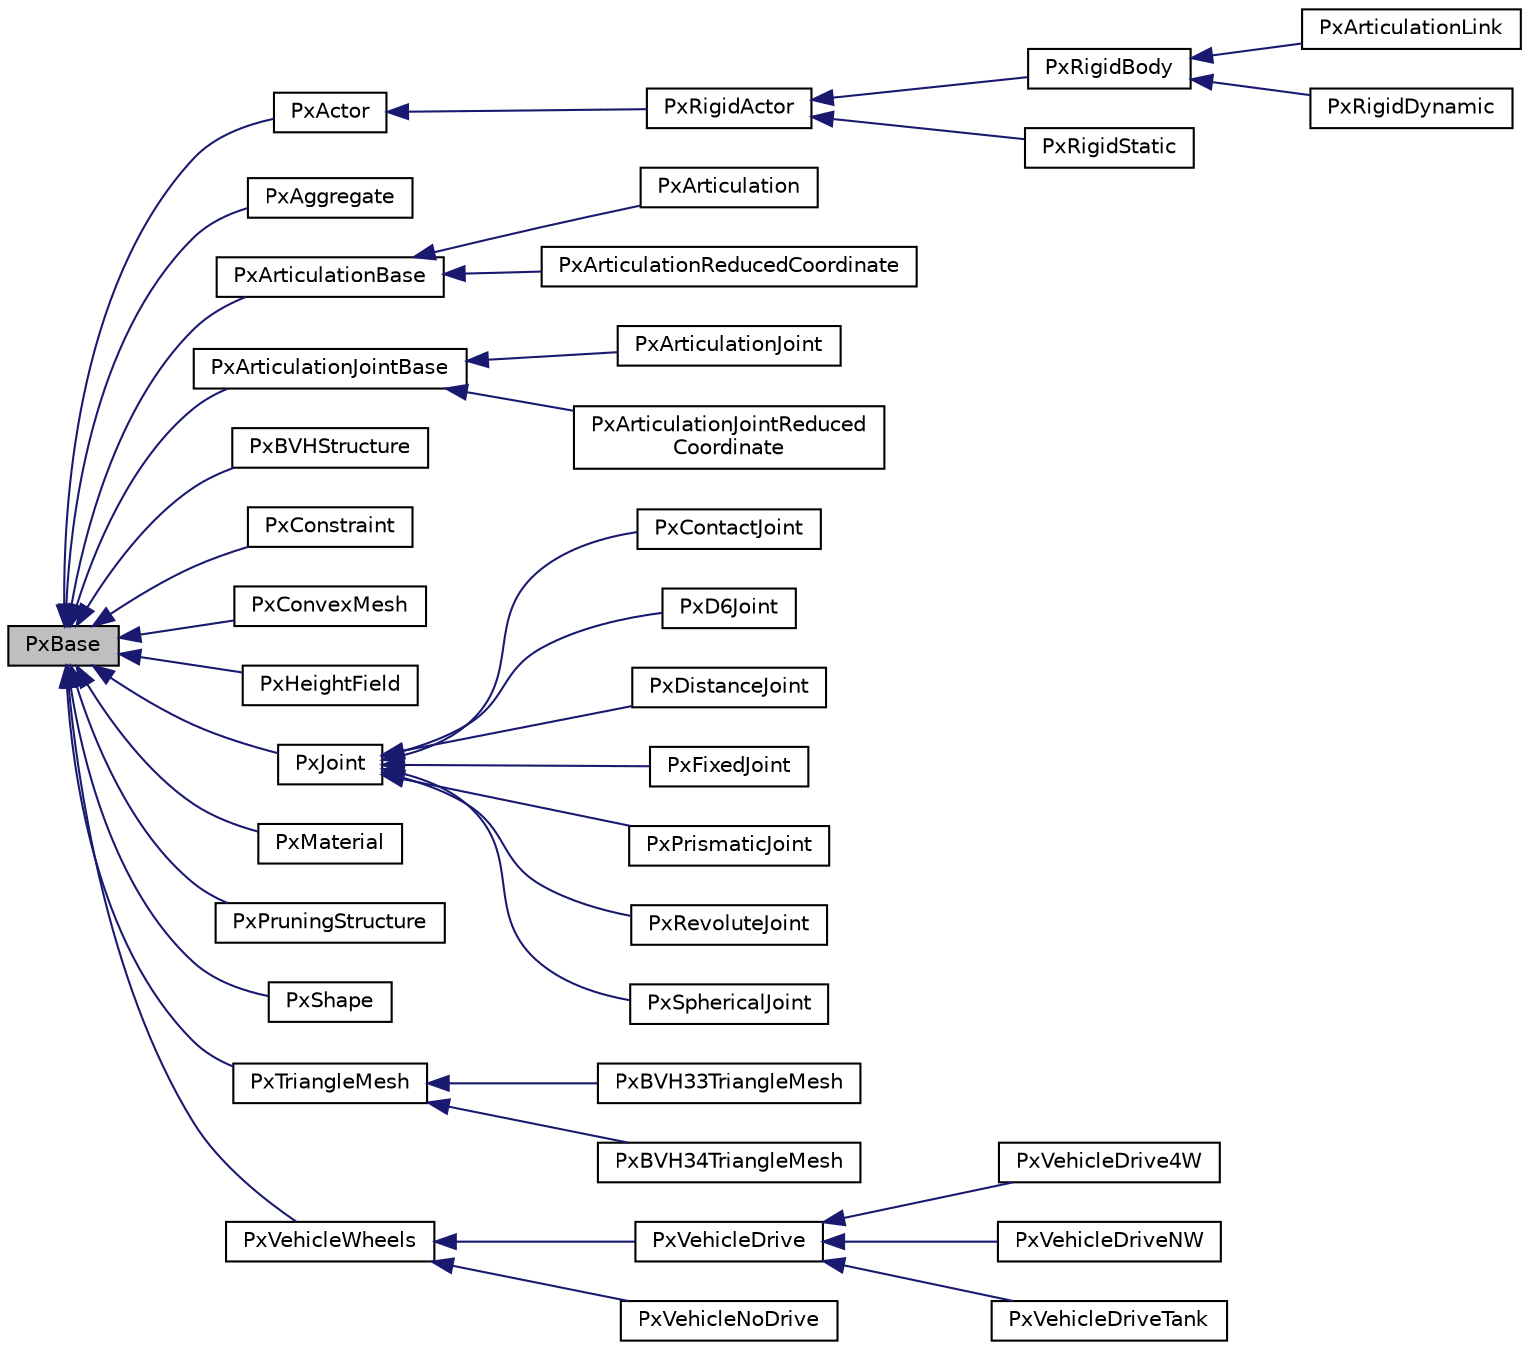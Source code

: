 digraph "PxBase"
{
  edge [fontname="Helvetica",fontsize="10",labelfontname="Helvetica",labelfontsize="10"];
  node [fontname="Helvetica",fontsize="10",shape=record];
  rankdir="LR";
  Node0 [label="PxBase",height=0.2,width=0.4,color="black", fillcolor="grey75", style="filled", fontcolor="black"];
  Node0 -> Node1 [dir="back",color="midnightblue",fontsize="10",style="solid",fontname="Helvetica"];
  Node1 [label="PxActor",height=0.2,width=0.4,color="black", fillcolor="white", style="filled",URL="$classPxActor.html",tooltip="PxActor is the base class for the main simulation objects in the physics SDK. "];
  Node1 -> Node2 [dir="back",color="midnightblue",fontsize="10",style="solid",fontname="Helvetica"];
  Node2 [label="PxRigidActor",height=0.2,width=0.4,color="black", fillcolor="white", style="filled",URL="$classPxRigidActor.html",tooltip="PxRigidActor represents a base class shared between dynamic and static rigid bodies in the physics SD..."];
  Node2 -> Node3 [dir="back",color="midnightblue",fontsize="10",style="solid",fontname="Helvetica"];
  Node3 [label="PxRigidBody",height=0.2,width=0.4,color="black", fillcolor="white", style="filled",URL="$classPxRigidBody.html",tooltip="PxRigidBody is a base class shared between dynamic rigid body objects. "];
  Node3 -> Node4 [dir="back",color="midnightblue",fontsize="10",style="solid",fontname="Helvetica"];
  Node4 [label="PxArticulationLink",height=0.2,width=0.4,color="black", fillcolor="white", style="filled",URL="$classPxArticulationLink.html",tooltip="a component of an articulation that represents a rigid body "];
  Node3 -> Node5 [dir="back",color="midnightblue",fontsize="10",style="solid",fontname="Helvetica"];
  Node5 [label="PxRigidDynamic",height=0.2,width=0.4,color="black", fillcolor="white", style="filled",URL="$classPxRigidDynamic.html",tooltip="PxRigidDynamic represents a dynamic rigid simulation object in the physics SDK. "];
  Node2 -> Node6 [dir="back",color="midnightblue",fontsize="10",style="solid",fontname="Helvetica"];
  Node6 [label="PxRigidStatic",height=0.2,width=0.4,color="black", fillcolor="white", style="filled",URL="$classPxRigidStatic.html",tooltip="PxRigidStatic represents a static rigid body simulation object in the physics SDK. "];
  Node0 -> Node7 [dir="back",color="midnightblue",fontsize="10",style="solid",fontname="Helvetica"];
  Node7 [label="PxAggregate",height=0.2,width=0.4,color="black", fillcolor="white", style="filled",URL="$classPxAggregate.html",tooltip="Class to aggregate actors into a single broad-phase entry. "];
  Node0 -> Node8 [dir="back",color="midnightblue",fontsize="10",style="solid",fontname="Helvetica"];
  Node8 [label="PxArticulationBase",height=0.2,width=0.4,color="black", fillcolor="white", style="filled",URL="$classPxArticulationBase.html",tooltip="a tree structure of bodies connected by joints that is treated as a unit by the dynamics solver ..."];
  Node8 -> Node9 [dir="back",color="midnightblue",fontsize="10",style="solid",fontname="Helvetica"];
  Node9 [label="PxArticulation",height=0.2,width=0.4,color="black", fillcolor="white", style="filled",URL="$classPxArticulation.html",tooltip="a tree structure of bodies connected by joints that is treated as a unit by the dynamics solver ..."];
  Node8 -> Node10 [dir="back",color="midnightblue",fontsize="10",style="solid",fontname="Helvetica"];
  Node10 [label="PxArticulationReducedCoordinate",height=0.2,width=0.4,color="black", fillcolor="white", style="filled",URL="$classPxArticulationReducedCoordinate.html",tooltip="a tree structure of bodies connected by joints that is treated as a unit by the dynamics solver ..."];
  Node0 -> Node11 [dir="back",color="midnightblue",fontsize="10",style="solid",fontname="Helvetica"];
  Node11 [label="PxArticulationJointBase",height=0.2,width=0.4,color="black", fillcolor="white", style="filled",URL="$classPxArticulationJointBase.html"];
  Node11 -> Node12 [dir="back",color="midnightblue",fontsize="10",style="solid",fontname="Helvetica"];
  Node12 [label="PxArticulationJoint",height=0.2,width=0.4,color="black", fillcolor="white", style="filled",URL="$classPxArticulationJoint.html",tooltip="a joint between two links in an articulation. "];
  Node11 -> Node13 [dir="back",color="midnightblue",fontsize="10",style="solid",fontname="Helvetica"];
  Node13 [label="PxArticulationJointReduced\lCoordinate",height=0.2,width=0.4,color="black", fillcolor="white", style="filled",URL="$classPxArticulationJointReducedCoordinate.html",tooltip="a joint between two links in an articulation. "];
  Node0 -> Node14 [dir="back",color="midnightblue",fontsize="10",style="solid",fontname="Helvetica"];
  Node14 [label="PxBVHStructure",height=0.2,width=0.4,color="black", fillcolor="white", style="filled",URL="$classPxBVHStructure.html",tooltip="Class representing the bounding volume hierarchy structure. "];
  Node0 -> Node15 [dir="back",color="midnightblue",fontsize="10",style="solid",fontname="Helvetica"];
  Node15 [label="PxConstraint",height=0.2,width=0.4,color="black", fillcolor="white", style="filled",URL="$classPxConstraint.html",tooltip="A plugin class for implementing constraints. "];
  Node0 -> Node16 [dir="back",color="midnightblue",fontsize="10",style="solid",fontname="Helvetica"];
  Node16 [label="PxConvexMesh",height=0.2,width=0.4,color="black", fillcolor="white", style="filled",URL="$classPxConvexMesh.html",tooltip="A convex mesh. "];
  Node0 -> Node17 [dir="back",color="midnightblue",fontsize="10",style="solid",fontname="Helvetica"];
  Node17 [label="PxHeightField",height=0.2,width=0.4,color="black", fillcolor="white", style="filled",URL="$classPxHeightField.html",tooltip="A height field class. "];
  Node0 -> Node18 [dir="back",color="midnightblue",fontsize="10",style="solid",fontname="Helvetica"];
  Node18 [label="PxJoint",height=0.2,width=0.4,color="black", fillcolor="white", style="filled",URL="$classPxJoint.html",tooltip="a base interface providing common functionality for PhysX joints "];
  Node18 -> Node19 [dir="back",color="midnightblue",fontsize="10",style="solid",fontname="Helvetica"];
  Node19 [label="PxContactJoint",height=0.2,width=0.4,color="black", fillcolor="white", style="filled",URL="$classPxContactJoint.html",tooltip="a joint that maintains an upper or lower bound (or both) on the distance between two points on differ..."];
  Node18 -> Node20 [dir="back",color="midnightblue",fontsize="10",style="solid",fontname="Helvetica"];
  Node20 [label="PxD6Joint",height=0.2,width=0.4,color="black", fillcolor="white", style="filled",URL="$classPxD6Joint.html",tooltip="A D6 joint is a general constraint between two actors. "];
  Node18 -> Node21 [dir="back",color="midnightblue",fontsize="10",style="solid",fontname="Helvetica"];
  Node21 [label="PxDistanceJoint",height=0.2,width=0.4,color="black", fillcolor="white", style="filled",URL="$classPxDistanceJoint.html",tooltip="a joint that maintains an upper or lower bound (or both) on the distance between two points on differ..."];
  Node18 -> Node22 [dir="back",color="midnightblue",fontsize="10",style="solid",fontname="Helvetica"];
  Node22 [label="PxFixedJoint",height=0.2,width=0.4,color="black", fillcolor="white", style="filled",URL="$classPxFixedJoint.html",tooltip="A fixed joint permits no relative movement between two bodies. ie the bodies are glued together..."];
  Node18 -> Node23 [dir="back",color="midnightblue",fontsize="10",style="solid",fontname="Helvetica"];
  Node23 [label="PxPrismaticJoint",height=0.2,width=0.4,color="black", fillcolor="white", style="filled",URL="$classPxPrismaticJoint.html",tooltip="A prismatic joint permits relative translational movement between two bodies along an axis..."];
  Node18 -> Node24 [dir="back",color="midnightblue",fontsize="10",style="solid",fontname="Helvetica"];
  Node24 [label="PxRevoluteJoint",height=0.2,width=0.4,color="black", fillcolor="white", style="filled",URL="$classPxRevoluteJoint.html",tooltip="A joint which behaves in a similar way to a hinge or axle. "];
  Node18 -> Node25 [dir="back",color="midnightblue",fontsize="10",style="solid",fontname="Helvetica"];
  Node25 [label="PxSphericalJoint",height=0.2,width=0.4,color="black", fillcolor="white", style="filled",URL="$classPxSphericalJoint.html",tooltip="A joint which behaves in a similar way to a ball and socket. "];
  Node0 -> Node26 [dir="back",color="midnightblue",fontsize="10",style="solid",fontname="Helvetica"];
  Node26 [label="PxMaterial",height=0.2,width=0.4,color="black", fillcolor="white", style="filled",URL="$classPxMaterial.html",tooltip="Material class to represent a set of surface properties. "];
  Node0 -> Node27 [dir="back",color="midnightblue",fontsize="10",style="solid",fontname="Helvetica"];
  Node27 [label="PxPruningStructure",height=0.2,width=0.4,color="black", fillcolor="white", style="filled",URL="$classPxPruningStructure.html",tooltip="A precomputed pruning structure to accelerate scene queries against newly added actors. "];
  Node0 -> Node28 [dir="back",color="midnightblue",fontsize="10",style="solid",fontname="Helvetica"];
  Node28 [label="PxShape",height=0.2,width=0.4,color="black", fillcolor="white", style="filled",URL="$classPxShape.html",tooltip="Abstract class for collision shapes. "];
  Node0 -> Node29 [dir="back",color="midnightblue",fontsize="10",style="solid",fontname="Helvetica"];
  Node29 [label="PxTriangleMesh",height=0.2,width=0.4,color="black", fillcolor="white", style="filled",URL="$classPxTriangleMesh.html",tooltip="A triangle mesh, also called a &#39;polygon soup&#39;. "];
  Node29 -> Node30 [dir="back",color="midnightblue",fontsize="10",style="solid",fontname="Helvetica"];
  Node30 [label="PxBVH33TriangleMesh",height=0.2,width=0.4,color="black", fillcolor="white", style="filled",URL="$classPxBVH33TriangleMesh.html",tooltip="A triangle mesh containing the PxMeshMidPhase::eBVH33 structure. "];
  Node29 -> Node31 [dir="back",color="midnightblue",fontsize="10",style="solid",fontname="Helvetica"];
  Node31 [label="PxBVH34TriangleMesh",height=0.2,width=0.4,color="black", fillcolor="white", style="filled",URL="$classPxBVH34TriangleMesh.html",tooltip="A triangle mesh containing the PxMeshMidPhase::eBVH34 structure. "];
  Node0 -> Node32 [dir="back",color="midnightblue",fontsize="10",style="solid",fontname="Helvetica"];
  Node32 [label="PxVehicleWheels",height=0.2,width=0.4,color="black", fillcolor="white", style="filled",URL="$classPxVehicleWheels.html",tooltip="Data structure with instanced dynamics data and configuration data of a vehicle with just wheels..."];
  Node32 -> Node33 [dir="back",color="midnightblue",fontsize="10",style="solid",fontname="Helvetica"];
  Node33 [label="PxVehicleDrive",height=0.2,width=0.4,color="black", fillcolor="white", style="filled",URL="$classPxVehicleDrive.html",tooltip="A complete vehicle with instance dynamics data and configuration data for wheels and engine..."];
  Node33 -> Node34 [dir="back",color="midnightblue",fontsize="10",style="solid",fontname="Helvetica"];
  Node34 [label="PxVehicleDrive4W",height=0.2,width=0.4,color="black", fillcolor="white", style="filled",URL="$classPxVehicleDrive4W.html",tooltip="Data structure with instanced dynamics data and configuration data of a vehicle with up to 4 driven w..."];
  Node33 -> Node35 [dir="back",color="midnightblue",fontsize="10",style="solid",fontname="Helvetica"];
  Node35 [label="PxVehicleDriveNW",height=0.2,width=0.4,color="black", fillcolor="white", style="filled",URL="$classPxVehicleDriveNW.html",tooltip="Data structure with instanced dynamics data and configuration data of a vehicle with up to PX_MAX_NB_..."];
  Node33 -> Node36 [dir="back",color="midnightblue",fontsize="10",style="solid",fontname="Helvetica"];
  Node36 [label="PxVehicleDriveTank",height=0.2,width=0.4,color="black", fillcolor="white", style="filled",URL="$classPxVehicleDriveTank.html",tooltip="Data structure with instanced dynamics data and configuration data of a tank. "];
  Node32 -> Node37 [dir="back",color="midnightblue",fontsize="10",style="solid",fontname="Helvetica"];
  Node37 [label="PxVehicleNoDrive",height=0.2,width=0.4,color="black", fillcolor="white", style="filled",URL="$classPxVehicleNoDrive.html",tooltip="Data structure with instanced dynamics data and configuration data of a vehicle with no drive model..."];
}

